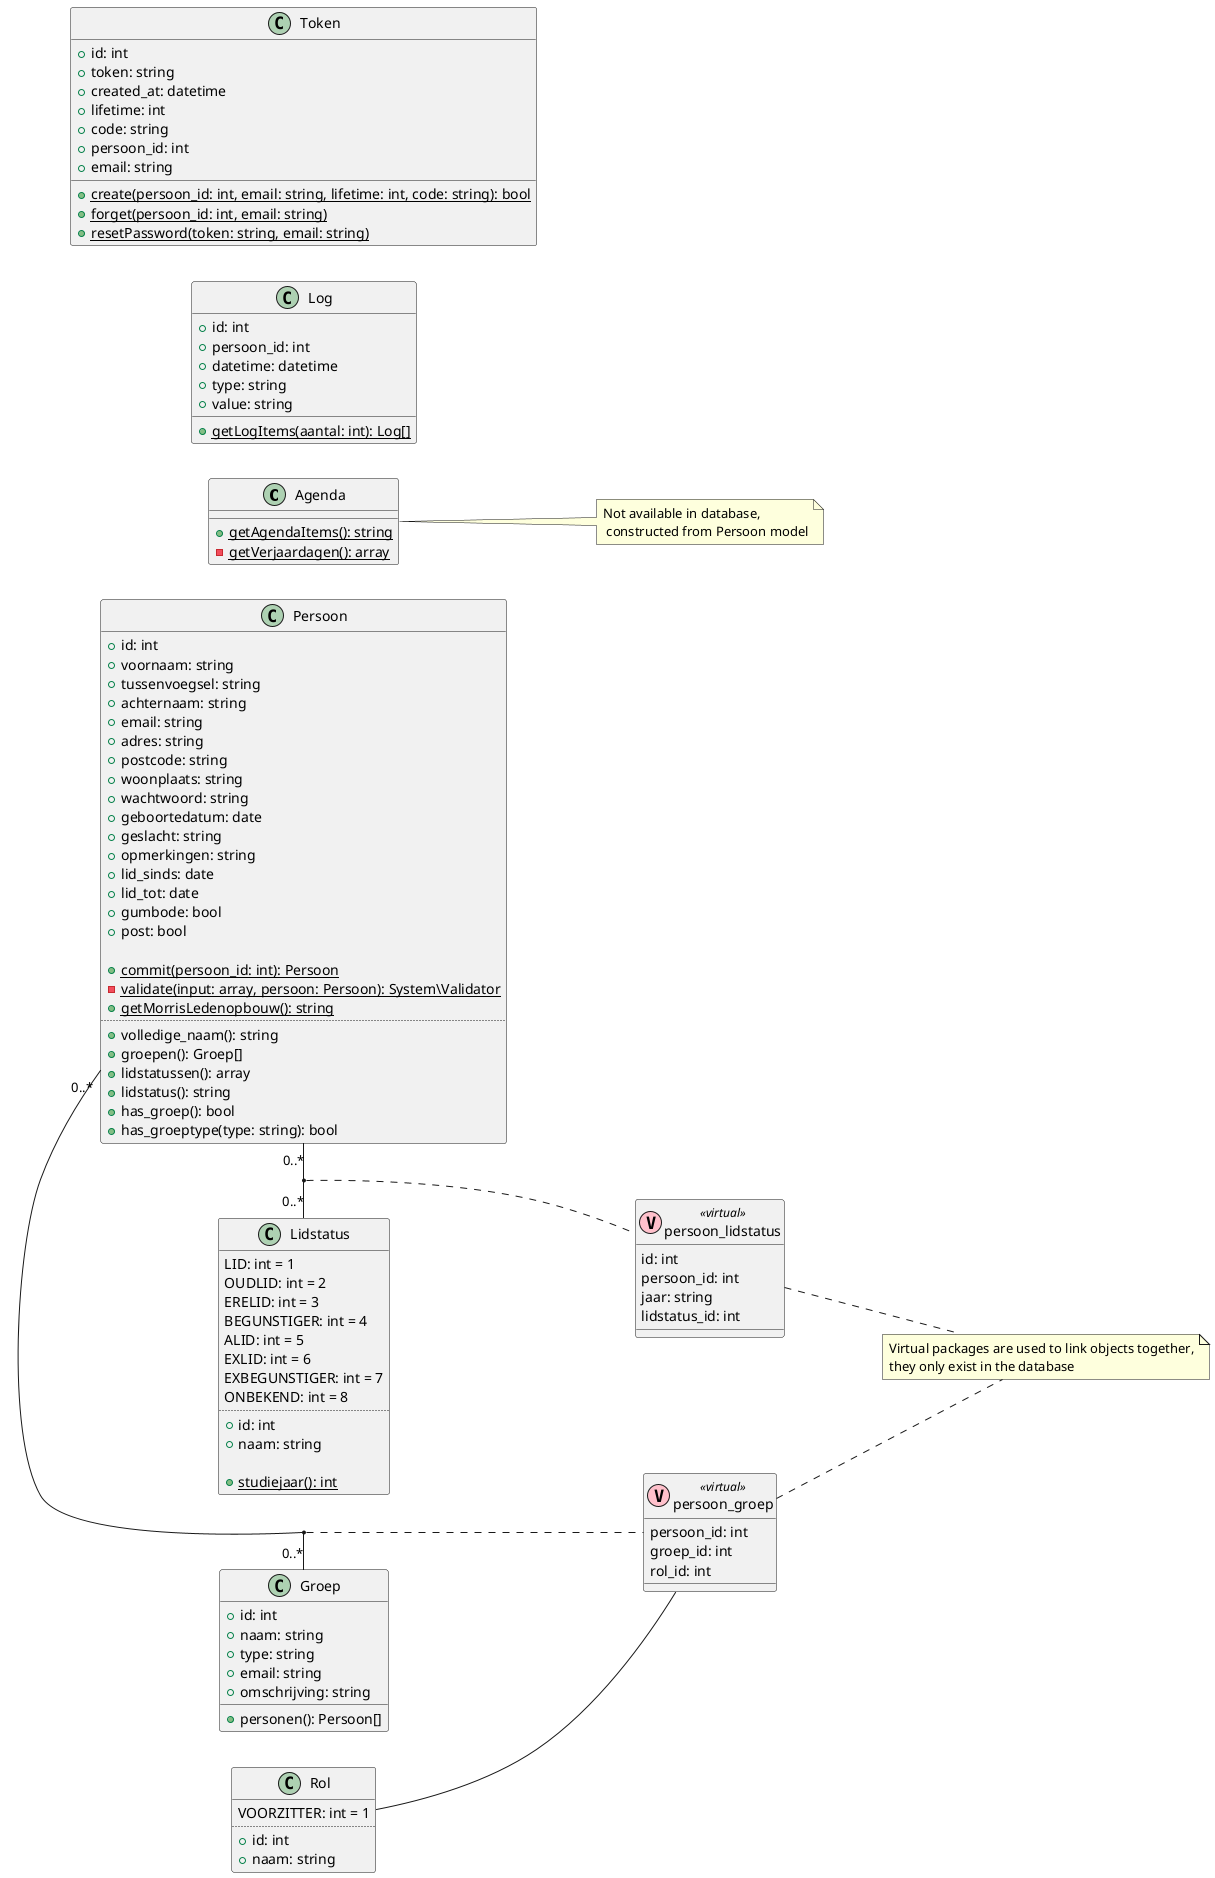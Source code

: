 @startuml

left to right direction

class Agenda {
  {static} +getAgendaItems(): string
  {static} -getVerjaardagen(): array
}
note right: Not available in database,\n constructed from Persoon model

class Groep {
  +id: int
  +naam: string
  +type: string
  +email: string
  +omschrijving: string

  +personen(): Persoon[]
}

class Lidstatus {
  LID: int = 1
  OUDLID: int = 2
  ERELID: int = 3
  BEGUNSTIGER: int = 4
  ALID: int = 5
  EXLID: int = 6
  EXBEGUNSTIGER: int = 7
  ONBEKEND: int = 8
  ..
  +id: int
  +naam: string

  {static} +studiejaar(): int
}

class Log {
  +id: int
  +persoon_id: int
  +datetime: datetime
  +type: string
  +value: string

  {static} +getLogItems(aantal: int): Log[]
}

class Persoon {
  +id: int
  +voornaam: string
  +tussenvoegsel: string
  +achternaam: string
  +email: string
  +adres: string
  +postcode: string
  +woonplaats: string
  +wachtwoord: string
  +geboortedatum: date
  +geslacht: string
  +opmerkingen: string
  +lid_sinds: date
  +lid_tot: date
  +gumbode: bool
  +post: bool

  {static} +commit(persoon_id: int): Persoon
  {static} -validate(input: array, persoon: Persoon): System\Validator
  {static} +getMorrisLedenopbouw(): string
  ..
  +volledige_naam(): string
  +groepen(): Groep[]
  +lidstatussen(): array
  +lidstatus(): string
  +has_groep(): bool
  +has_groeptype(type: string): bool
}

class Rol {
  VOORZITTER: int = 1
  ..
  +id: int
  +naam: string
}

class Token {
  +id: int
  +token: string
  +created_at: datetime
  +lifetime: int
  +code: string
  +persoon_id: int
  +email: string

  {static} +create(persoon_id: int, email: string, lifetime: int, code: string): bool
  {static} +forget(persoon_id: int, email: string)
  {static} +resetPassword(token: string, email: string)
}

class persoon_groep << (V,pink) virtual >> {
  persoon_id: int
  groep_id: int
  rol_id: int
}
class persoon_lidstatus << (V,pink) virtual >> {
  id: int
  persoon_id: int
  jaar: string
  lidstatus_id: int
}

Persoon "0..*" - "0..*" Groep
(Persoon, Groep) .. persoon_groep

Persoon "0..*" - "0..*" Lidstatus
(Persoon, Lidstatus) .. persoon_lidstatus

Rol -- persoon_groep

note as N1
  Virtual packages are used to link objects together,
  they only exist in the database
end note

persoon_groep .. N1
persoon_lidstatus .. N1

@enduml
